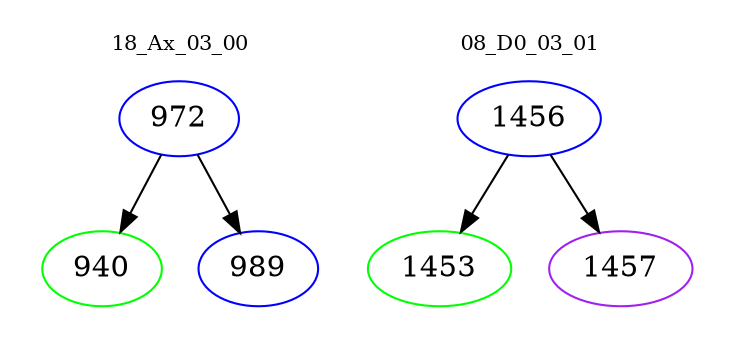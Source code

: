 digraph{
subgraph cluster_0 {
color = white
label = "18_Ax_03_00";
fontsize=10;
T0_972 [label="972", color="blue"]
T0_972 -> T0_940 [color="black"]
T0_940 [label="940", color="green"]
T0_972 -> T0_989 [color="black"]
T0_989 [label="989", color="blue"]
}
subgraph cluster_1 {
color = white
label = "08_D0_03_01";
fontsize=10;
T1_1456 [label="1456", color="blue"]
T1_1456 -> T1_1453 [color="black"]
T1_1453 [label="1453", color="green"]
T1_1456 -> T1_1457 [color="black"]
T1_1457 [label="1457", color="purple"]
}
}
